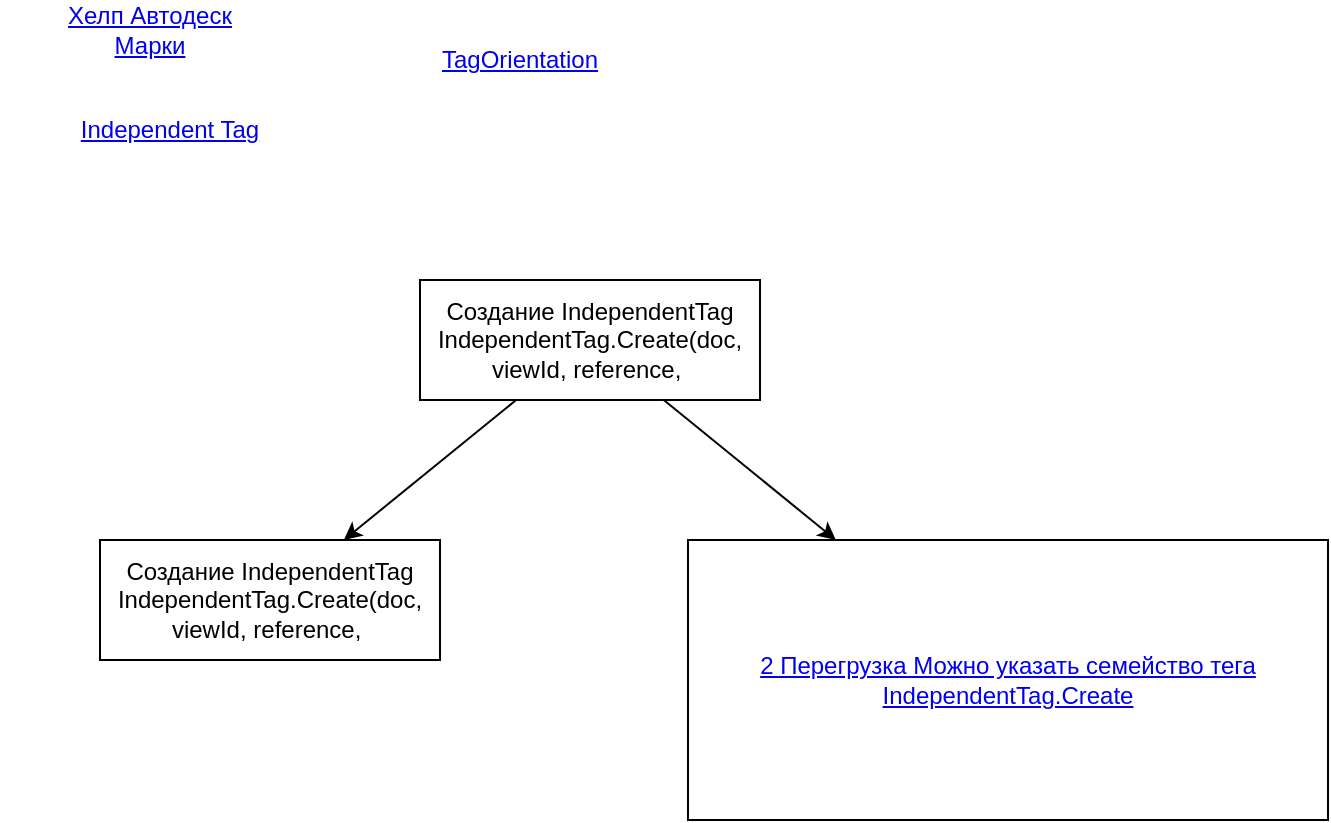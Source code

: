 <mxfile>
    <diagram id="FyNC1G7qF2EC0NjBAmr8" name="Page-1">
        <mxGraphModel dx="1436" dy="992" grid="1" gridSize="10" guides="1" tooltips="1" connect="1" arrows="1" fold="1" page="1" pageScale="1" pageWidth="827" pageHeight="1169" math="0" shadow="0">
            <root>
                <mxCell id="0"/>
                <mxCell id="1" parent="0"/>
                <mxCell id="2" value="&lt;a href=&quot;https://help.autodesk.com/view/RVT/2022/ENU/?guid=Revit_API_Revit_API_Developers_Guide_Revit_Geometric_Elements_Annotation_Elements_Tags_html&quot;&gt;Хелп Автодеск&lt;br&gt;Марки&lt;/a&gt;" style="text;html=1;strokeColor=none;fillColor=none;align=center;verticalAlign=middle;whiteSpace=wrap;rounded=0;" vertex="1" parent="1">
                    <mxGeometry x="70" y="40" width="150" height="30" as="geometry"/>
                </mxCell>
                <mxCell id="3" value="&lt;a href=&quot;https://www.revitapidocs.com/2021.1/e52073e2-9d98-6fb5-eb43-288cf9ed2e28.htm&quot;&gt;Independent Tag&lt;/a&gt;" style="text;html=1;strokeColor=none;fillColor=none;align=center;verticalAlign=middle;whiteSpace=wrap;rounded=0;" vertex="1" parent="1">
                    <mxGeometry x="100" y="90" width="110" height="30" as="geometry"/>
                </mxCell>
                <mxCell id="6" style="edgeStyle=none;html=1;" edge="1" parent="1" source="4" target="5">
                    <mxGeometry relative="1" as="geometry"/>
                </mxCell>
                <mxCell id="9" value="" style="edgeStyle=none;html=1;" edge="1" parent="1" source="4" target="8">
                    <mxGeometry relative="1" as="geometry"/>
                </mxCell>
                <mxCell id="4" value="Создание IndependentTag&lt;br&gt;IndependentTag.Create(doc, viewId, reference,&amp;nbsp;" style="rounded=0;whiteSpace=wrap;html=1;" vertex="1" parent="1">
                    <mxGeometry x="280" y="180" width="170" height="60" as="geometry"/>
                </mxCell>
                <mxCell id="5" value="Создание IndependentTag&lt;br&gt;IndependentTag.Create(doc, viewId, reference,&amp;nbsp;" style="rounded=0;whiteSpace=wrap;html=1;" vertex="1" parent="1">
                    <mxGeometry x="120" y="310" width="170" height="60" as="geometry"/>
                </mxCell>
                <mxCell id="8" value="&lt;a href=&quot;https://www.revitapidocs.com/2021.1/b8e8eec2-8e3b-08f2-a9a5-89f24465c8b9.htm&quot;&gt;2 Перегрузка Можно указать семейство тега&lt;br&gt;IndependentTag.Create&lt;/a&gt;" style="whiteSpace=wrap;html=1;rounded=0;" vertex="1" parent="1">
                    <mxGeometry x="414" y="310" width="320" height="140" as="geometry"/>
                </mxCell>
                <mxCell id="10" value="&lt;a href=&quot;https://www.revitapidocs.com/2021.1/0f1faf70-46a4-71a1-63c0-3425dfc691a0.htm&quot;&gt;TagOrientation&lt;/a&gt;" style="text;html=1;strokeColor=none;fillColor=none;align=center;verticalAlign=middle;whiteSpace=wrap;rounded=0;" vertex="1" parent="1">
                    <mxGeometry x="260" y="40" width="140" height="60" as="geometry"/>
                </mxCell>
            </root>
        </mxGraphModel>
    </diagram>
</mxfile>